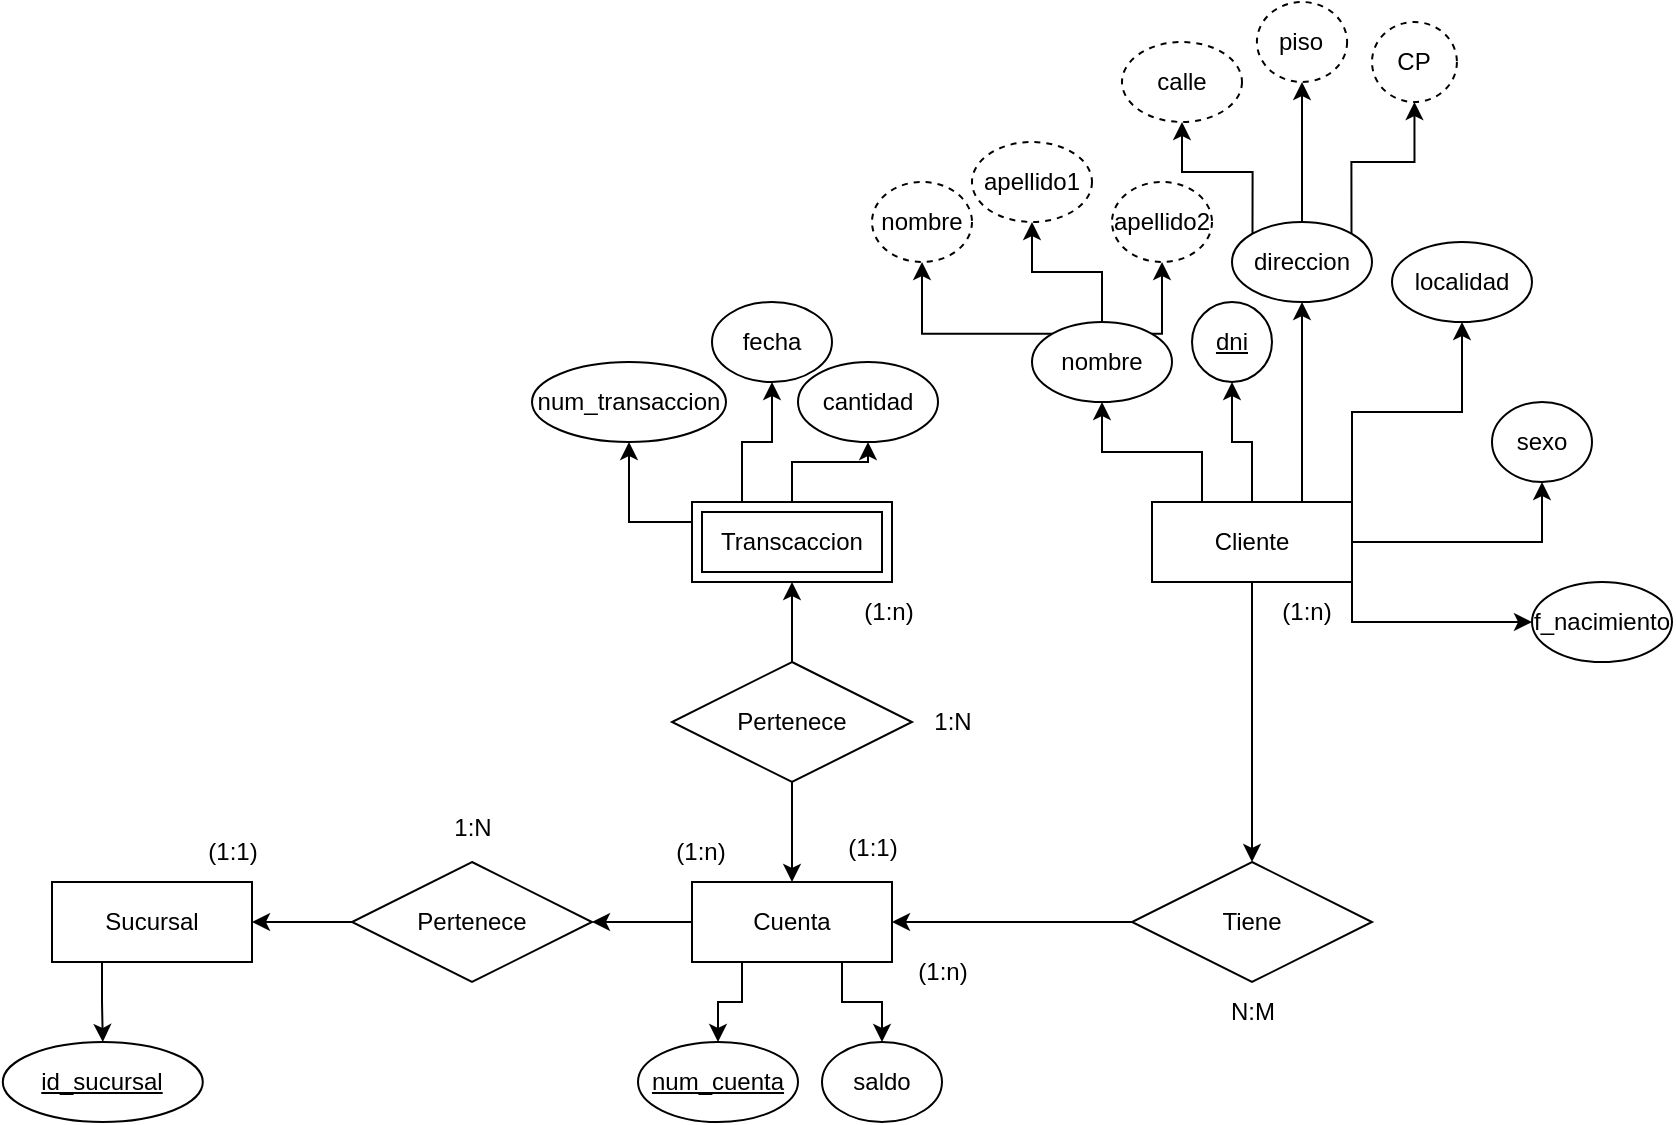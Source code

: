 <mxfile version="28.1.2">
  <diagram name="Página-1" id="IuRtJYGjbX5U6hXFFZz4">
    <mxGraphModel dx="1097" dy="647" grid="1" gridSize="10" guides="1" tooltips="1" connect="1" arrows="1" fold="1" page="1" pageScale="1" pageWidth="1169" pageHeight="827" math="0" shadow="0">
      <root>
        <mxCell id="0" />
        <mxCell id="1" parent="0" />
        <mxCell id="yy-dJuk-gIZpOYsQ96ie-3" value="num_transaccion" style="ellipse;whiteSpace=wrap;html=1;align=center;" vertex="1" parent="1">
          <mxGeometry x="500" y="190" width="97" height="40" as="geometry" />
        </mxCell>
        <mxCell id="yy-dJuk-gIZpOYsQ96ie-5" value="fecha" style="ellipse;whiteSpace=wrap;html=1;align=center;" vertex="1" parent="1">
          <mxGeometry x="590" y="160" width="60" height="40" as="geometry" />
        </mxCell>
        <mxCell id="yy-dJuk-gIZpOYsQ96ie-10" value="cantidad" style="ellipse;whiteSpace=wrap;html=1;align=center;" vertex="1" parent="1">
          <mxGeometry x="633" y="190" width="70" height="40" as="geometry" />
        </mxCell>
        <mxCell id="yy-dJuk-gIZpOYsQ96ie-16" style="edgeStyle=orthogonalEdgeStyle;rounded=0;orthogonalLoop=1;jettySize=auto;html=1;exitX=0.25;exitY=0;exitDx=0;exitDy=0;entryX=0.5;entryY=1;entryDx=0;entryDy=0;" edge="1" parent="1" source="yy-dJuk-gIZpOYsQ96ie-15" target="yy-dJuk-gIZpOYsQ96ie-17">
          <mxGeometry relative="1" as="geometry">
            <mxPoint x="790" y="210" as="targetPoint" />
          </mxGeometry>
        </mxCell>
        <mxCell id="yy-dJuk-gIZpOYsQ96ie-23" style="edgeStyle=orthogonalEdgeStyle;rounded=0;orthogonalLoop=1;jettySize=auto;html=1;exitX=0.5;exitY=0;exitDx=0;exitDy=0;entryX=0.5;entryY=1;entryDx=0;entryDy=0;" edge="1" parent="1" source="yy-dJuk-gIZpOYsQ96ie-15" target="yy-dJuk-gIZpOYsQ96ie-19">
          <mxGeometry relative="1" as="geometry" />
        </mxCell>
        <mxCell id="yy-dJuk-gIZpOYsQ96ie-24" style="edgeStyle=orthogonalEdgeStyle;rounded=0;orthogonalLoop=1;jettySize=auto;html=1;exitX=0.75;exitY=0;exitDx=0;exitDy=0;entryX=0.5;entryY=1;entryDx=0;entryDy=0;" edge="1" parent="1" source="yy-dJuk-gIZpOYsQ96ie-15" target="yy-dJuk-gIZpOYsQ96ie-20">
          <mxGeometry relative="1" as="geometry" />
        </mxCell>
        <mxCell id="yy-dJuk-gIZpOYsQ96ie-25" style="edgeStyle=orthogonalEdgeStyle;rounded=0;orthogonalLoop=1;jettySize=auto;html=1;exitX=1;exitY=0;exitDx=0;exitDy=0;entryX=0.5;entryY=1;entryDx=0;entryDy=0;" edge="1" parent="1" source="yy-dJuk-gIZpOYsQ96ie-15" target="yy-dJuk-gIZpOYsQ96ie-21">
          <mxGeometry relative="1" as="geometry" />
        </mxCell>
        <mxCell id="yy-dJuk-gIZpOYsQ96ie-34" value="" style="edgeStyle=orthogonalEdgeStyle;rounded=0;orthogonalLoop=1;jettySize=auto;html=1;" edge="1" parent="1" source="yy-dJuk-gIZpOYsQ96ie-15" target="yy-dJuk-gIZpOYsQ96ie-33">
          <mxGeometry relative="1" as="geometry" />
        </mxCell>
        <mxCell id="yy-dJuk-gIZpOYsQ96ie-57" style="edgeStyle=orthogonalEdgeStyle;rounded=0;orthogonalLoop=1;jettySize=auto;html=1;exitX=1;exitY=0.5;exitDx=0;exitDy=0;entryX=0.5;entryY=1;entryDx=0;entryDy=0;" edge="1" parent="1" source="yy-dJuk-gIZpOYsQ96ie-15" target="yy-dJuk-gIZpOYsQ96ie-56">
          <mxGeometry relative="1" as="geometry" />
        </mxCell>
        <mxCell id="yy-dJuk-gIZpOYsQ96ie-87" style="edgeStyle=orthogonalEdgeStyle;rounded=0;orthogonalLoop=1;jettySize=auto;html=1;exitX=1;exitY=1;exitDx=0;exitDy=0;entryX=0;entryY=0.5;entryDx=0;entryDy=0;" edge="1" parent="1" source="yy-dJuk-gIZpOYsQ96ie-15" target="yy-dJuk-gIZpOYsQ96ie-22">
          <mxGeometry relative="1" as="geometry" />
        </mxCell>
        <mxCell id="yy-dJuk-gIZpOYsQ96ie-15" value="Cliente" style="whiteSpace=wrap;html=1;align=center;" vertex="1" parent="1">
          <mxGeometry x="810" y="260" width="100" height="40" as="geometry" />
        </mxCell>
        <mxCell id="yy-dJuk-gIZpOYsQ96ie-79" style="edgeStyle=orthogonalEdgeStyle;rounded=0;orthogonalLoop=1;jettySize=auto;html=1;exitX=0;exitY=0;exitDx=0;exitDy=0;" edge="1" parent="1" source="yy-dJuk-gIZpOYsQ96ie-17" target="yy-dJuk-gIZpOYsQ96ie-80">
          <mxGeometry relative="1" as="geometry">
            <mxPoint x="730.0" y="140" as="targetPoint" />
          </mxGeometry>
        </mxCell>
        <mxCell id="yy-dJuk-gIZpOYsQ96ie-83" style="edgeStyle=orthogonalEdgeStyle;rounded=0;orthogonalLoop=1;jettySize=auto;html=1;exitX=0.5;exitY=0;exitDx=0;exitDy=0;entryX=0.5;entryY=1;entryDx=0;entryDy=0;" edge="1" parent="1" source="yy-dJuk-gIZpOYsQ96ie-17" target="yy-dJuk-gIZpOYsQ96ie-82">
          <mxGeometry relative="1" as="geometry" />
        </mxCell>
        <mxCell id="yy-dJuk-gIZpOYsQ96ie-86" style="edgeStyle=orthogonalEdgeStyle;rounded=0;orthogonalLoop=1;jettySize=auto;html=1;exitX=1;exitY=0;exitDx=0;exitDy=0;entryX=0.5;entryY=1;entryDx=0;entryDy=0;" edge="1" parent="1" source="yy-dJuk-gIZpOYsQ96ie-17" target="yy-dJuk-gIZpOYsQ96ie-85">
          <mxGeometry relative="1" as="geometry" />
        </mxCell>
        <mxCell id="yy-dJuk-gIZpOYsQ96ie-17" value="nombre" style="ellipse;whiteSpace=wrap;html=1;align=center;" vertex="1" parent="1">
          <mxGeometry x="750" y="170" width="70" height="40" as="geometry" />
        </mxCell>
        <mxCell id="yy-dJuk-gIZpOYsQ96ie-19" value="dni" style="ellipse;whiteSpace=wrap;html=1;align=center;fontStyle=4;" vertex="1" parent="1">
          <mxGeometry x="830" y="160" width="40" height="40" as="geometry" />
        </mxCell>
        <mxCell id="yy-dJuk-gIZpOYsQ96ie-73" style="edgeStyle=orthogonalEdgeStyle;rounded=0;orthogonalLoop=1;jettySize=auto;html=1;exitX=0;exitY=0;exitDx=0;exitDy=0;" edge="1" parent="1" source="yy-dJuk-gIZpOYsQ96ie-20" target="yy-dJuk-gIZpOYsQ96ie-74">
          <mxGeometry relative="1" as="geometry">
            <mxPoint x="850" y="100" as="targetPoint" />
          </mxGeometry>
        </mxCell>
        <mxCell id="yy-dJuk-gIZpOYsQ96ie-75" style="edgeStyle=orthogonalEdgeStyle;rounded=0;orthogonalLoop=1;jettySize=auto;html=1;exitX=0.5;exitY=0;exitDx=0;exitDy=0;" edge="1" parent="1" source="yy-dJuk-gIZpOYsQ96ie-20" target="yy-dJuk-gIZpOYsQ96ie-76">
          <mxGeometry relative="1" as="geometry">
            <mxPoint x="884.909" y="70" as="targetPoint" />
          </mxGeometry>
        </mxCell>
        <mxCell id="yy-dJuk-gIZpOYsQ96ie-77" style="edgeStyle=orthogonalEdgeStyle;rounded=0;orthogonalLoop=1;jettySize=auto;html=1;exitX=1;exitY=0;exitDx=0;exitDy=0;" edge="1" parent="1" source="yy-dJuk-gIZpOYsQ96ie-20" target="yy-dJuk-gIZpOYsQ96ie-78">
          <mxGeometry relative="1" as="geometry">
            <mxPoint x="920" y="70" as="targetPoint" />
          </mxGeometry>
        </mxCell>
        <mxCell id="yy-dJuk-gIZpOYsQ96ie-20" value="direccion" style="ellipse;whiteSpace=wrap;html=1;align=center;" vertex="1" parent="1">
          <mxGeometry x="850" y="120" width="70" height="40" as="geometry" />
        </mxCell>
        <mxCell id="yy-dJuk-gIZpOYsQ96ie-21" value="localidad" style="ellipse;whiteSpace=wrap;html=1;align=center;" vertex="1" parent="1">
          <mxGeometry x="930" y="130" width="70" height="40" as="geometry" />
        </mxCell>
        <mxCell id="yy-dJuk-gIZpOYsQ96ie-22" value="f_nacimiento" style="ellipse;whiteSpace=wrap;html=1;align=center;" vertex="1" parent="1">
          <mxGeometry x="1000" y="300" width="70" height="40" as="geometry" />
        </mxCell>
        <mxCell id="yy-dJuk-gIZpOYsQ96ie-30" value="" style="edgeStyle=orthogonalEdgeStyle;rounded=0;orthogonalLoop=1;jettySize=auto;html=1;" edge="1" parent="1" source="yy-dJuk-gIZpOYsQ96ie-27" target="yy-dJuk-gIZpOYsQ96ie-10">
          <mxGeometry relative="1" as="geometry" />
        </mxCell>
        <mxCell id="yy-dJuk-gIZpOYsQ96ie-31" style="edgeStyle=orthogonalEdgeStyle;rounded=0;orthogonalLoop=1;jettySize=auto;html=1;exitX=0.25;exitY=0;exitDx=0;exitDy=0;entryX=0.5;entryY=1;entryDx=0;entryDy=0;" edge="1" parent="1" source="yy-dJuk-gIZpOYsQ96ie-27" target="yy-dJuk-gIZpOYsQ96ie-5">
          <mxGeometry relative="1" as="geometry" />
        </mxCell>
        <mxCell id="yy-dJuk-gIZpOYsQ96ie-32" style="edgeStyle=orthogonalEdgeStyle;rounded=0;orthogonalLoop=1;jettySize=auto;html=1;exitX=0;exitY=0.25;exitDx=0;exitDy=0;entryX=0.5;entryY=1;entryDx=0;entryDy=0;" edge="1" parent="1" source="yy-dJuk-gIZpOYsQ96ie-27" target="yy-dJuk-gIZpOYsQ96ie-3">
          <mxGeometry relative="1" as="geometry" />
        </mxCell>
        <mxCell id="yy-dJuk-gIZpOYsQ96ie-27" value="Transcaccion" style="shape=ext;margin=3;double=1;whiteSpace=wrap;html=1;align=center;" vertex="1" parent="1">
          <mxGeometry x="580" y="260" width="100" height="40" as="geometry" />
        </mxCell>
        <mxCell id="yy-dJuk-gIZpOYsQ96ie-36" value="" style="edgeStyle=orthogonalEdgeStyle;rounded=0;orthogonalLoop=1;jettySize=auto;html=1;" edge="1" parent="1" source="yy-dJuk-gIZpOYsQ96ie-33" target="yy-dJuk-gIZpOYsQ96ie-35">
          <mxGeometry relative="1" as="geometry" />
        </mxCell>
        <mxCell id="yy-dJuk-gIZpOYsQ96ie-33" value="Tiene" style="shape=rhombus;perimeter=rhombusPerimeter;whiteSpace=wrap;html=1;align=center;" vertex="1" parent="1">
          <mxGeometry x="800" y="440" width="120" height="60" as="geometry" />
        </mxCell>
        <mxCell id="yy-dJuk-gIZpOYsQ96ie-46" value="" style="edgeStyle=orthogonalEdgeStyle;rounded=0;orthogonalLoop=1;jettySize=auto;html=1;" edge="1" parent="1" source="yy-dJuk-gIZpOYsQ96ie-35" target="yy-dJuk-gIZpOYsQ96ie-45">
          <mxGeometry relative="1" as="geometry" />
        </mxCell>
        <mxCell id="yy-dJuk-gIZpOYsQ96ie-59" style="edgeStyle=orthogonalEdgeStyle;rounded=0;orthogonalLoop=1;jettySize=auto;html=1;exitX=0.25;exitY=1;exitDx=0;exitDy=0;" edge="1" parent="1" source="yy-dJuk-gIZpOYsQ96ie-35" target="yy-dJuk-gIZpOYsQ96ie-60">
          <mxGeometry relative="1" as="geometry">
            <mxPoint x="604.909" y="520" as="targetPoint" />
          </mxGeometry>
        </mxCell>
        <mxCell id="yy-dJuk-gIZpOYsQ96ie-63" style="edgeStyle=orthogonalEdgeStyle;rounded=0;orthogonalLoop=1;jettySize=auto;html=1;exitX=0.75;exitY=1;exitDx=0;exitDy=0;entryX=0.5;entryY=0;entryDx=0;entryDy=0;" edge="1" parent="1" source="yy-dJuk-gIZpOYsQ96ie-35" target="yy-dJuk-gIZpOYsQ96ie-62">
          <mxGeometry relative="1" as="geometry" />
        </mxCell>
        <mxCell id="yy-dJuk-gIZpOYsQ96ie-35" value="Cuenta" style="whiteSpace=wrap;html=1;align=center;" vertex="1" parent="1">
          <mxGeometry x="580" y="450" width="100" height="40" as="geometry" />
        </mxCell>
        <mxCell id="yy-dJuk-gIZpOYsQ96ie-38" value="" style="edgeStyle=orthogonalEdgeStyle;rounded=0;orthogonalLoop=1;jettySize=auto;html=1;" edge="1" parent="1" source="yy-dJuk-gIZpOYsQ96ie-37" target="yy-dJuk-gIZpOYsQ96ie-27">
          <mxGeometry relative="1" as="geometry" />
        </mxCell>
        <mxCell id="yy-dJuk-gIZpOYsQ96ie-39" value="" style="edgeStyle=orthogonalEdgeStyle;rounded=0;orthogonalLoop=1;jettySize=auto;html=1;" edge="1" parent="1" source="yy-dJuk-gIZpOYsQ96ie-37" target="yy-dJuk-gIZpOYsQ96ie-35">
          <mxGeometry relative="1" as="geometry" />
        </mxCell>
        <mxCell id="yy-dJuk-gIZpOYsQ96ie-37" value="Pertenece" style="shape=rhombus;perimeter=rhombusPerimeter;whiteSpace=wrap;html=1;align=center;" vertex="1" parent="1">
          <mxGeometry x="570" y="340" width="120" height="60" as="geometry" />
        </mxCell>
        <mxCell id="yy-dJuk-gIZpOYsQ96ie-40" value="(1:n)" style="text;html=1;align=center;verticalAlign=middle;resizable=0;points=[];autosize=1;strokeColor=none;fillColor=none;" vertex="1" parent="1">
          <mxGeometry x="862.46" y="300" width="50" height="30" as="geometry" />
        </mxCell>
        <mxCell id="yy-dJuk-gIZpOYsQ96ie-41" value="(1:n)" style="text;html=1;align=center;verticalAlign=middle;resizable=0;points=[];autosize=1;strokeColor=none;fillColor=none;" vertex="1" parent="1">
          <mxGeometry x="680" y="480" width="50" height="30" as="geometry" />
        </mxCell>
        <mxCell id="yy-dJuk-gIZpOYsQ96ie-42" value="N:M" style="text;html=1;align=center;verticalAlign=middle;resizable=0;points=[];autosize=1;strokeColor=none;fillColor=none;" vertex="1" parent="1">
          <mxGeometry x="835" y="500" width="50" height="30" as="geometry" />
        </mxCell>
        <mxCell id="yy-dJuk-gIZpOYsQ96ie-54" style="edgeStyle=orthogonalEdgeStyle;rounded=0;orthogonalLoop=1;jettySize=auto;html=1;exitX=0.25;exitY=1;exitDx=0;exitDy=0;" edge="1" parent="1" source="yy-dJuk-gIZpOYsQ96ie-44" target="yy-dJuk-gIZpOYsQ96ie-55">
          <mxGeometry relative="1" as="geometry">
            <mxPoint x="285.4" y="520" as="targetPoint" />
          </mxGeometry>
        </mxCell>
        <mxCell id="yy-dJuk-gIZpOYsQ96ie-44" value="Sucursal" style="whiteSpace=wrap;html=1;align=center;" vertex="1" parent="1">
          <mxGeometry x="260" y="450" width="100" height="40" as="geometry" />
        </mxCell>
        <mxCell id="yy-dJuk-gIZpOYsQ96ie-47" value="" style="edgeStyle=orthogonalEdgeStyle;rounded=0;orthogonalLoop=1;jettySize=auto;html=1;" edge="1" parent="1" source="yy-dJuk-gIZpOYsQ96ie-45" target="yy-dJuk-gIZpOYsQ96ie-44">
          <mxGeometry relative="1" as="geometry" />
        </mxCell>
        <mxCell id="yy-dJuk-gIZpOYsQ96ie-45" value="Pertenece" style="shape=rhombus;perimeter=rhombusPerimeter;whiteSpace=wrap;html=1;align=center;" vertex="1" parent="1">
          <mxGeometry x="410" y="440" width="120" height="60" as="geometry" />
        </mxCell>
        <mxCell id="yy-dJuk-gIZpOYsQ96ie-55" value="id_sucursal" style="ellipse;whiteSpace=wrap;html=1;align=center;fontStyle=4;" vertex="1" parent="1">
          <mxGeometry x="235.4" y="530" width="100" height="40" as="geometry" />
        </mxCell>
        <mxCell id="yy-dJuk-gIZpOYsQ96ie-56" value="sexo" style="ellipse;whiteSpace=wrap;html=1;align=center;" vertex="1" parent="1">
          <mxGeometry x="980" y="210" width="50" height="40" as="geometry" />
        </mxCell>
        <mxCell id="yy-dJuk-gIZpOYsQ96ie-60" value="num_cuenta" style="ellipse;whiteSpace=wrap;html=1;align=center;fontStyle=4;" vertex="1" parent="1">
          <mxGeometry x="553" y="530" width="80" height="40" as="geometry" />
        </mxCell>
        <mxCell id="yy-dJuk-gIZpOYsQ96ie-62" value="saldo" style="ellipse;whiteSpace=wrap;html=1;align=center;" vertex="1" parent="1">
          <mxGeometry x="645" y="530" width="60" height="40" as="geometry" />
        </mxCell>
        <mxCell id="yy-dJuk-gIZpOYsQ96ie-64" value="(1:1)" style="text;html=1;align=center;verticalAlign=middle;resizable=0;points=[];autosize=1;strokeColor=none;fillColor=none;" vertex="1" parent="1">
          <mxGeometry x="325" y="420" width="50" height="30" as="geometry" />
        </mxCell>
        <mxCell id="yy-dJuk-gIZpOYsQ96ie-65" value="(1:n)" style="text;html=1;align=center;verticalAlign=middle;resizable=0;points=[];autosize=1;strokeColor=none;fillColor=none;" vertex="1" parent="1">
          <mxGeometry x="559" y="420" width="50" height="30" as="geometry" />
        </mxCell>
        <mxCell id="yy-dJuk-gIZpOYsQ96ie-66" value="1:N" style="text;html=1;align=center;verticalAlign=middle;resizable=0;points=[];autosize=1;strokeColor=none;fillColor=none;" vertex="1" parent="1">
          <mxGeometry x="450" y="408" width="40" height="30" as="geometry" />
        </mxCell>
        <mxCell id="yy-dJuk-gIZpOYsQ96ie-67" value="(1:1)" style="text;html=1;align=center;verticalAlign=middle;resizable=0;points=[];autosize=1;strokeColor=none;fillColor=none;" vertex="1" parent="1">
          <mxGeometry x="645" y="418" width="50" height="30" as="geometry" />
        </mxCell>
        <mxCell id="yy-dJuk-gIZpOYsQ96ie-68" value="(1:n)" style="text;html=1;align=center;verticalAlign=middle;resizable=0;points=[];autosize=1;strokeColor=none;fillColor=none;" vertex="1" parent="1">
          <mxGeometry x="653" y="300" width="50" height="30" as="geometry" />
        </mxCell>
        <mxCell id="yy-dJuk-gIZpOYsQ96ie-69" value="1:N" style="text;html=1;align=center;verticalAlign=middle;resizable=0;points=[];autosize=1;strokeColor=none;fillColor=none;" vertex="1" parent="1">
          <mxGeometry x="690" y="355" width="40" height="30" as="geometry" />
        </mxCell>
        <mxCell id="yy-dJuk-gIZpOYsQ96ie-74" value="calle" style="ellipse;whiteSpace=wrap;html=1;align=center;dashed=1;" vertex="1" parent="1">
          <mxGeometry x="795" y="30" width="60" height="40" as="geometry" />
        </mxCell>
        <mxCell id="yy-dJuk-gIZpOYsQ96ie-76" value="piso" style="ellipse;whiteSpace=wrap;html=1;align=center;dashed=1;" vertex="1" parent="1">
          <mxGeometry x="862.46" y="10" width="45.09" height="40" as="geometry" />
        </mxCell>
        <mxCell id="yy-dJuk-gIZpOYsQ96ie-78" value="CP" style="ellipse;whiteSpace=wrap;html=1;align=center;dashed=1;" vertex="1" parent="1">
          <mxGeometry x="920" y="20" width="42.45" height="40" as="geometry" />
        </mxCell>
        <mxCell id="yy-dJuk-gIZpOYsQ96ie-80" value="nombre" style="ellipse;whiteSpace=wrap;html=1;align=center;dashed=1;" vertex="1" parent="1">
          <mxGeometry x="670" y="100" width="50" height="40" as="geometry" />
        </mxCell>
        <mxCell id="yy-dJuk-gIZpOYsQ96ie-82" value="apellido1" style="ellipse;whiteSpace=wrap;html=1;align=center;dashed=1;" vertex="1" parent="1">
          <mxGeometry x="720" y="80" width="60" height="40" as="geometry" />
        </mxCell>
        <mxCell id="yy-dJuk-gIZpOYsQ96ie-85" value="apellido2" style="ellipse;whiteSpace=wrap;html=1;align=center;dashed=1;" vertex="1" parent="1">
          <mxGeometry x="790" y="100" width="50" height="40" as="geometry" />
        </mxCell>
      </root>
    </mxGraphModel>
  </diagram>
</mxfile>
